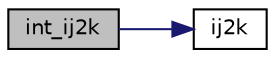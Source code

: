 digraph "int_ij2k"
{
  edge [fontname="Helvetica",fontsize="10",labelfontname="Helvetica",labelfontsize="10"];
  node [fontname="Helvetica",fontsize="10",shape=record];
  rankdir="LR";
  Node6074 [label="int_ij2k",height=0.2,width=0.4,color="black", fillcolor="grey75", style="filled", fontcolor="black"];
  Node6074 -> Node6075 [color="midnightblue",fontsize="10",style="solid",fontname="Helvetica"];
  Node6075 [label="ij2k",height=0.2,width=0.4,color="black", fillcolor="white", style="filled",URL="$df/dbf/sajeeb_8_c.html#a68a0fe85ad4b80a9220cb33f9c4c0042"];
}
